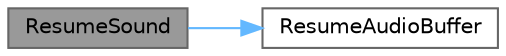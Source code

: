 digraph "ResumeSound"
{
 // LATEX_PDF_SIZE
  bgcolor="transparent";
  edge [fontname=Helvetica,fontsize=10,labelfontname=Helvetica,labelfontsize=10];
  node [fontname=Helvetica,fontsize=10,shape=box,height=0.2,width=0.4];
  rankdir="LR";
  Node1 [id="Node000001",label="ResumeSound",height=0.2,width=0.4,color="gray40", fillcolor="grey60", style="filled", fontcolor="black",tooltip=" "];
  Node1 -> Node2 [id="edge1_Node000001_Node000002",color="steelblue1",style="solid",tooltip=" "];
  Node2 [id="Node000002",label="ResumeAudioBuffer",height=0.2,width=0.4,color="grey40", fillcolor="white", style="filled",URL="$_classes_2lib_2raudio_8c.html#a302afa9ea3e1961cad7dae4abb671e05",tooltip=" "];
}
